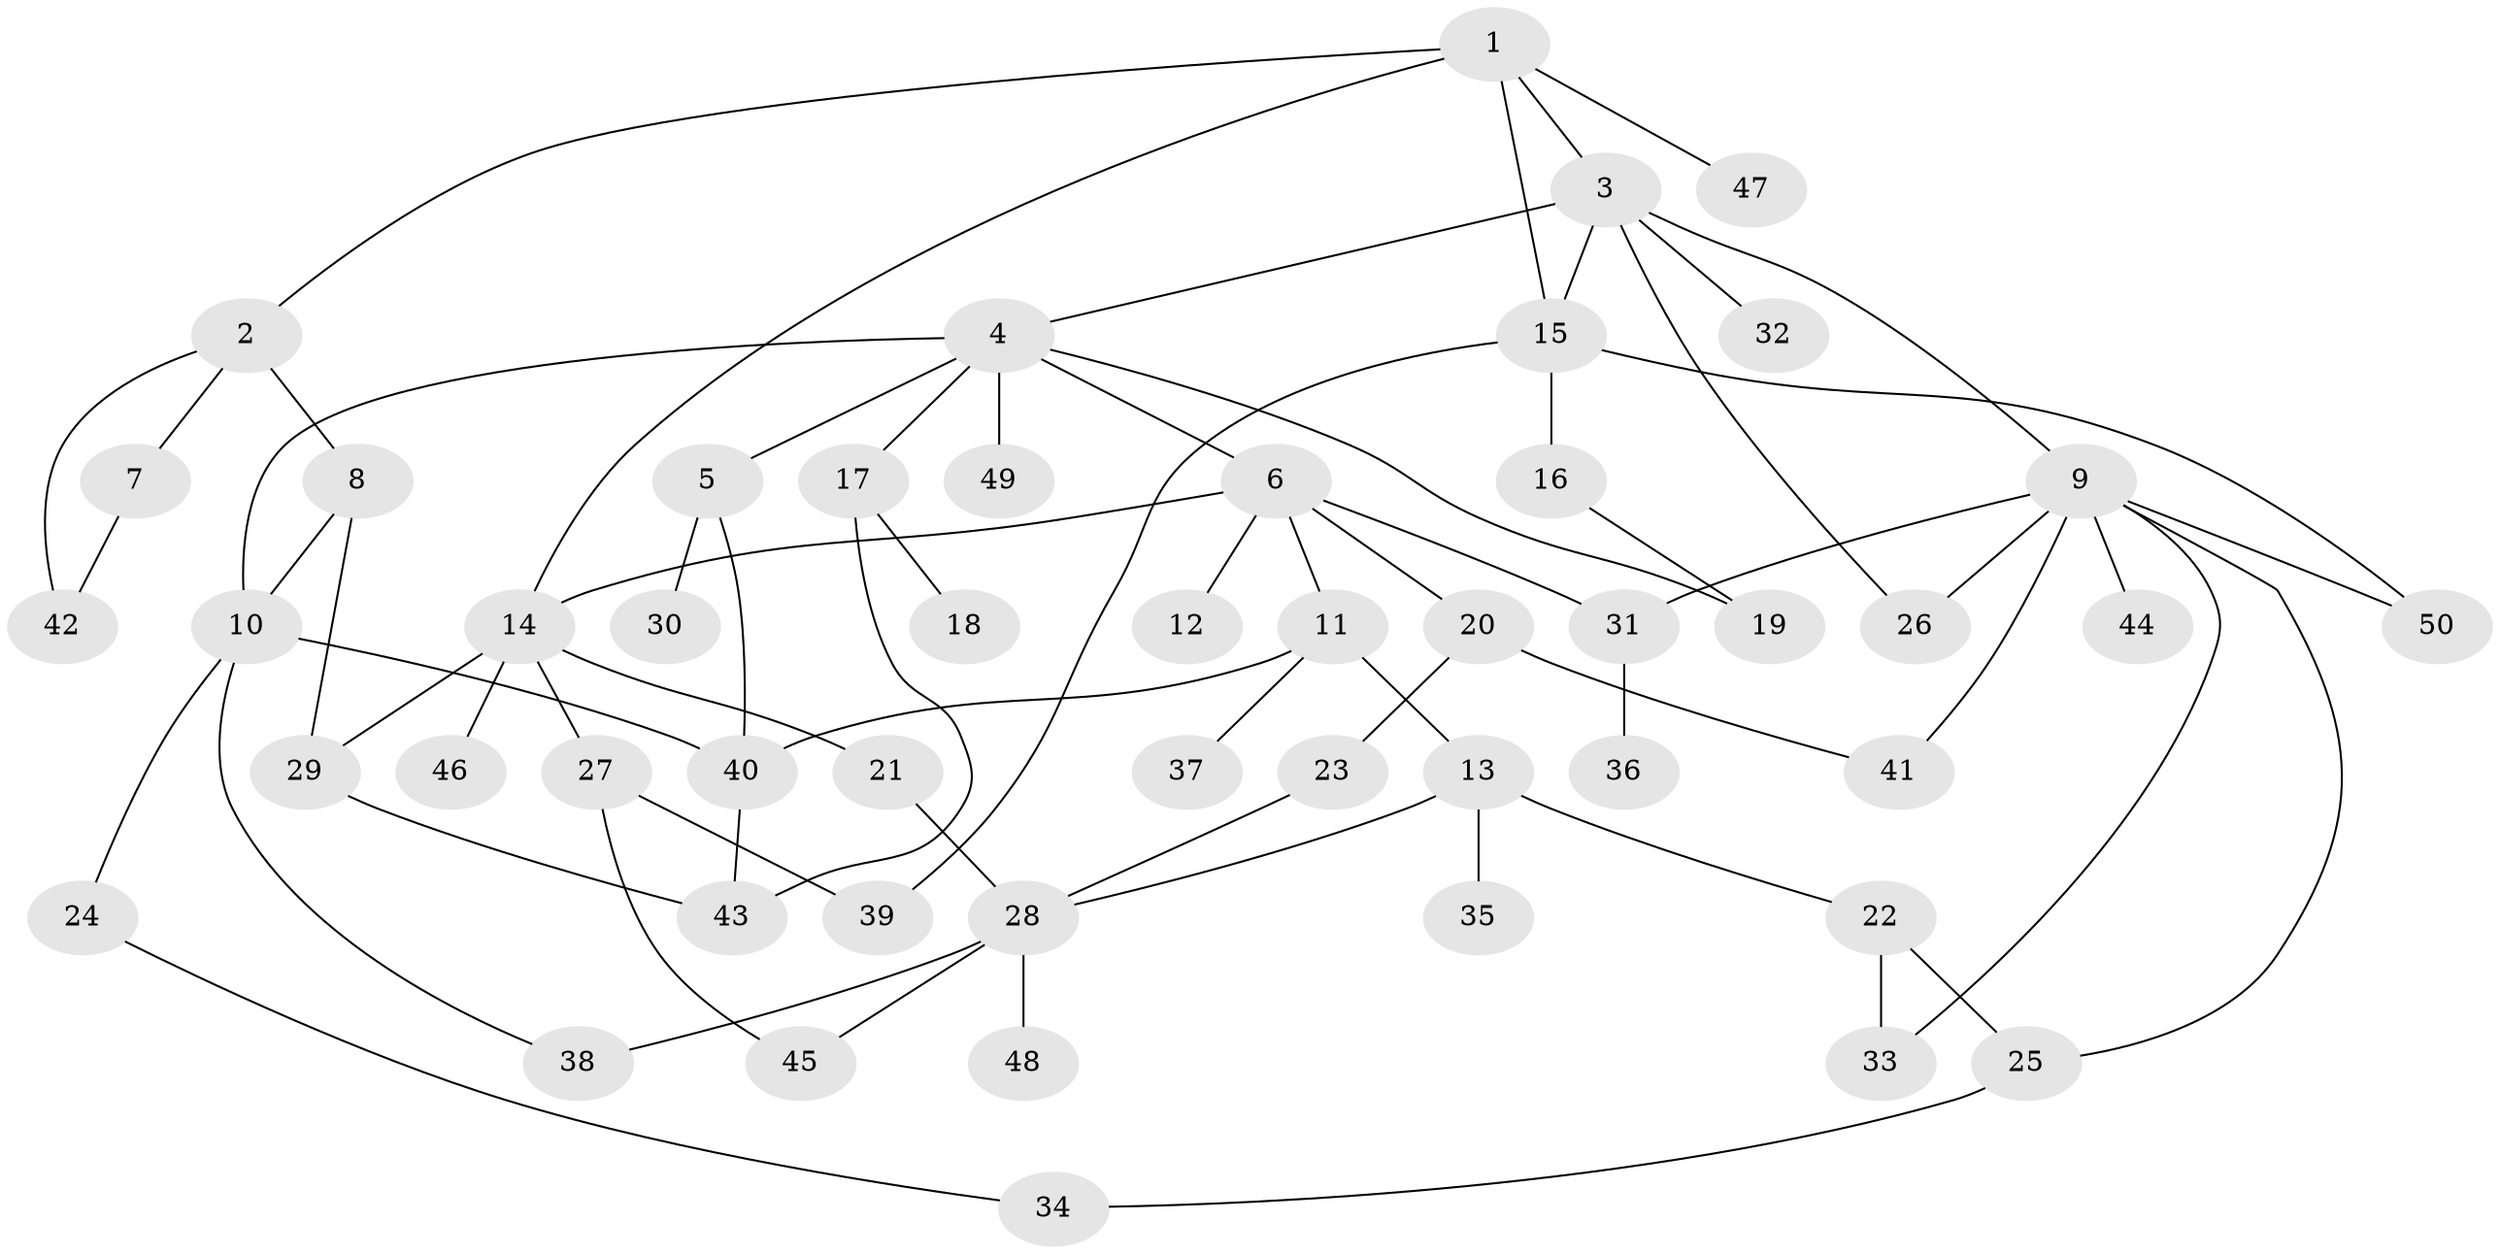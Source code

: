 // coarse degree distribution, {7: 0.08, 2: 0.12, 6: 0.16, 3: 0.12, 5: 0.08, 4: 0.08, 1: 0.36}
// Generated by graph-tools (version 1.1) at 2025/48/03/04/25 22:48:39]
// undirected, 50 vertices, 71 edges
graph export_dot {
  node [color=gray90,style=filled];
  1;
  2;
  3;
  4;
  5;
  6;
  7;
  8;
  9;
  10;
  11;
  12;
  13;
  14;
  15;
  16;
  17;
  18;
  19;
  20;
  21;
  22;
  23;
  24;
  25;
  26;
  27;
  28;
  29;
  30;
  31;
  32;
  33;
  34;
  35;
  36;
  37;
  38;
  39;
  40;
  41;
  42;
  43;
  44;
  45;
  46;
  47;
  48;
  49;
  50;
  1 -- 2;
  1 -- 3;
  1 -- 14;
  1 -- 15;
  1 -- 47;
  2 -- 7;
  2 -- 8;
  2 -- 42;
  3 -- 4;
  3 -- 9;
  3 -- 32;
  3 -- 26;
  3 -- 15;
  4 -- 5;
  4 -- 6;
  4 -- 10;
  4 -- 17;
  4 -- 19;
  4 -- 49;
  5 -- 30;
  5 -- 40;
  6 -- 11;
  6 -- 12;
  6 -- 20;
  6 -- 14;
  6 -- 31;
  7 -- 42;
  8 -- 10;
  8 -- 29;
  9 -- 26;
  9 -- 31;
  9 -- 33;
  9 -- 44;
  9 -- 25;
  9 -- 41;
  9 -- 50;
  10 -- 24;
  10 -- 38;
  10 -- 40;
  11 -- 13;
  11 -- 37;
  11 -- 40;
  13 -- 22;
  13 -- 35;
  13 -- 28;
  14 -- 21;
  14 -- 27;
  14 -- 29;
  14 -- 46;
  15 -- 16;
  15 -- 50;
  15 -- 39;
  16 -- 19;
  17 -- 18;
  17 -- 43;
  20 -- 23;
  20 -- 41;
  21 -- 28;
  22 -- 25;
  22 -- 33;
  23 -- 28;
  24 -- 34;
  25 -- 34;
  27 -- 39;
  27 -- 45;
  28 -- 45;
  28 -- 48;
  28 -- 38;
  29 -- 43;
  31 -- 36;
  40 -- 43;
}

